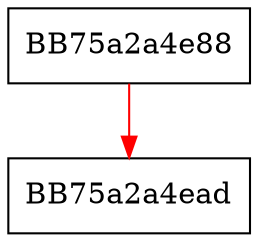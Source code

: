 digraph sqlite3PcacheFetch {
  node [shape="box"];
  graph [splines=ortho];
  BB75a2a4e88 -> BB75a2a4ead [color="red"];
}